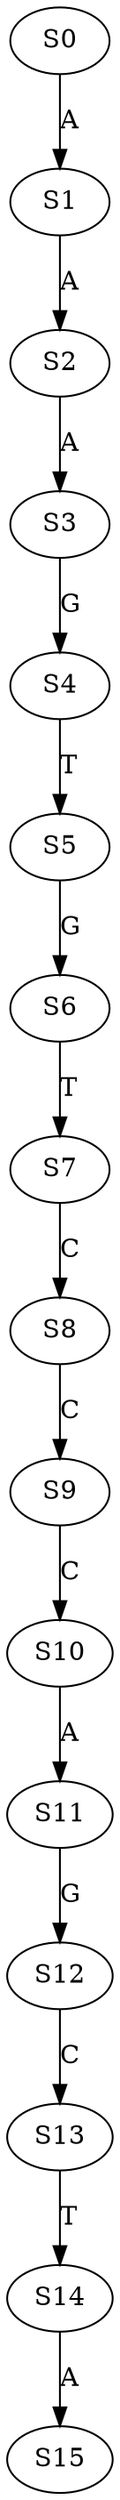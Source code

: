 strict digraph  {
	S0 -> S1 [ label = A ];
	S1 -> S2 [ label = A ];
	S2 -> S3 [ label = A ];
	S3 -> S4 [ label = G ];
	S4 -> S5 [ label = T ];
	S5 -> S6 [ label = G ];
	S6 -> S7 [ label = T ];
	S7 -> S8 [ label = C ];
	S8 -> S9 [ label = C ];
	S9 -> S10 [ label = C ];
	S10 -> S11 [ label = A ];
	S11 -> S12 [ label = G ];
	S12 -> S13 [ label = C ];
	S13 -> S14 [ label = T ];
	S14 -> S15 [ label = A ];
}
